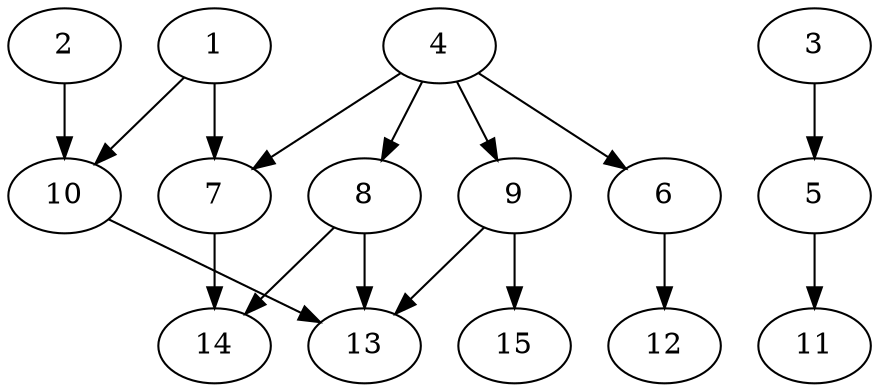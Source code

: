 // DAG automatically generated by daggen at Thu Oct  3 13:59:27 2019
// ./daggen --dot -n 15 --ccr 0.5 --fat 0.7 --regular 0.5 --density 0.5 --mindata 5242880 --maxdata 52428800 
digraph G {
  1 [size="38076416", alpha="0.10", expect_size="19038208"] 
  1 -> 7 [size ="19038208"]
  1 -> 10 [size ="19038208"]
  2 [size="71282688", alpha="0.04", expect_size="35641344"] 
  2 -> 10 [size ="35641344"]
  3 [size="30779392", alpha="0.11", expect_size="15389696"] 
  3 -> 5 [size ="15389696"]
  4 [size="30814208", alpha="0.13", expect_size="15407104"] 
  4 -> 6 [size ="15407104"]
  4 -> 7 [size ="15407104"]
  4 -> 8 [size ="15407104"]
  4 -> 9 [size ="15407104"]
  5 [size="87420928", alpha="0.09", expect_size="43710464"] 
  5 -> 11 [size ="43710464"]
  6 [size="34537472", alpha="0.06", expect_size="17268736"] 
  6 -> 12 [size ="17268736"]
  7 [size="63578112", alpha="0.16", expect_size="31789056"] 
  7 -> 14 [size ="31789056"]
  8 [size="11036672", alpha="0.11", expect_size="5518336"] 
  8 -> 13 [size ="5518336"]
  8 -> 14 [size ="5518336"]
  9 [size="89458688", alpha="0.18", expect_size="44729344"] 
  9 -> 13 [size ="44729344"]
  9 -> 15 [size ="44729344"]
  10 [size="33945600", alpha="0.10", expect_size="16972800"] 
  10 -> 13 [size ="16972800"]
  11 [size="97300480", alpha="0.06", expect_size="48650240"] 
  12 [size="49864704", alpha="0.09", expect_size="24932352"] 
  13 [size="68100096", alpha="0.13", expect_size="34050048"] 
  14 [size="25663488", alpha="0.10", expect_size="12831744"] 
  15 [size="85452800", alpha="0.07", expect_size="42726400"] 
}
